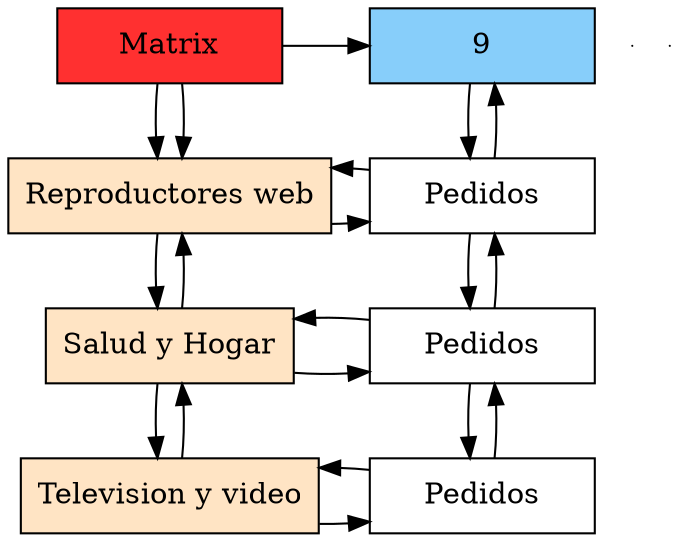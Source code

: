 digraph Sparce_Matrix {
node [shape=box]
MT[label="Matrix",width=1.5,style=filled,fillcolor=firebrick1,group=1];
e0[ shape = point, width = 0 ];
e1[ shape = point, width = 0 ];
V0[label="Reproductores web"width = 1.5 style = filled, fillcolor = bisque1, group = 1];
V1[label="Salud y Hogar"width = 1.5 style = filled, fillcolor = bisque1, group = 1];
V2[label="Television y video"width = 1.5 style = filled, fillcolor = bisque1, group = 1];
V0-> V1
V1-> V0
V1-> V2
V2-> V1
MT->V0
H0[label="9"width = 1.5 style = filled, fillcolor = lightskyblue, group =2];
MT->V0
MT->H0
{rank=same; MT;H0;}
"0xc000127200"[label="Pedidos" width=1.5,group=2];
"0xc000127320"[label="Pedidos" width=1.5,group=2];
"0xc000420900"[label="Pedidos" width=1.5,group=2];
V0->"0xc000127200"
"0xc000127200"->V0
{rank=same V0;"0xc000127200";}
V1->"0xc000127320"
"0xc000127320"->V1
{rank=same V1;"0xc000127320";}
V2->"0xc000420900"
"0xc000420900"->V2
{rank=same V2;"0xc000420900";}
H0->"0xc000127200"
"0xc000127200"->H0
"0xc000127200"->"0xc000127320"
"0xc000127320"->"0xc000127200"
"0xc000127320"->"0xc000420900"
"0xc000420900"->"0xc000127320"

}